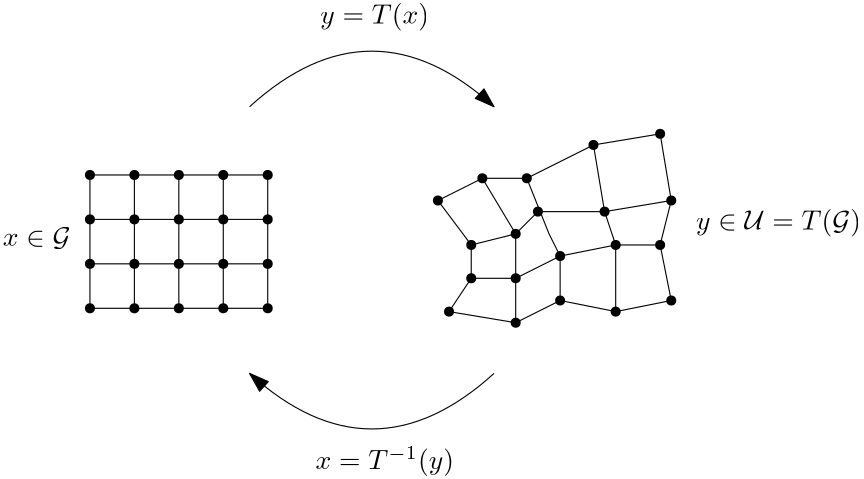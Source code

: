 <?xml version="1.0"?>
<!DOCTYPE ipe SYSTEM "ipe.dtd">
<ipe version="70206" creator="Ipe 7.2.7">
<info created="D:20180921115129" modified="D:20180921115129"/>
<ipestyle name="basic">
<symbol name="arrow/arc(spx)">
<path stroke="sym-stroke" fill="sym-stroke" pen="sym-pen">
0 0 m
-1 0.333 l
-1 -0.333 l
h
</path>
</symbol>
<symbol name="arrow/farc(spx)">
<path stroke="sym-stroke" fill="white" pen="sym-pen">
0 0 m
-1 0.333 l
-1 -0.333 l
h
</path>
</symbol>
<symbol name="arrow/ptarc(spx)">
<path stroke="sym-stroke" fill="sym-stroke" pen="sym-pen">
0 0 m
-1 0.333 l
-0.8 0 l
-1 -0.333 l
h
</path>
</symbol>
<symbol name="arrow/fptarc(spx)">
<path stroke="sym-stroke" fill="white" pen="sym-pen">
0 0 m
-1 0.333 l
-0.8 0 l
-1 -0.333 l
h
</path>
</symbol>
<symbol name="mark/circle(sx)" transformations="translations">
<path fill="sym-stroke">
0.6 0 0 0.6 0 0 e
0.4 0 0 0.4 0 0 e
</path>
</symbol>
<symbol name="mark/disk(sx)" transformations="translations">
<path fill="sym-stroke">
0.6 0 0 0.6 0 0 e
</path>
</symbol>
<symbol name="mark/fdisk(sfx)" transformations="translations">
<group>
<path fill="sym-fill">
0.5 0 0 0.5 0 0 e
</path>
<path fill="sym-stroke" fillrule="eofill">
0.6 0 0 0.6 0 0 e
0.4 0 0 0.4 0 0 e
</path>
</group>
</symbol>
<symbol name="mark/box(sx)" transformations="translations">
<path fill="sym-stroke" fillrule="eofill">
-0.6 -0.6 m
0.6 -0.6 l
0.6 0.6 l
-0.6 0.6 l
h
-0.4 -0.4 m
0.4 -0.4 l
0.4 0.4 l
-0.4 0.4 l
h
</path>
</symbol>
<symbol name="mark/square(sx)" transformations="translations">
<path fill="sym-stroke">
-0.6 -0.6 m
0.6 -0.6 l
0.6 0.6 l
-0.6 0.6 l
h
</path>
</symbol>
<symbol name="mark/fsquare(sfx)" transformations="translations">
<group>
<path fill="sym-fill">
-0.5 -0.5 m
0.5 -0.5 l
0.5 0.5 l
-0.5 0.5 l
h
</path>
<path fill="sym-stroke" fillrule="eofill">
-0.6 -0.6 m
0.6 -0.6 l
0.6 0.6 l
-0.6 0.6 l
h
-0.4 -0.4 m
0.4 -0.4 l
0.4 0.4 l
-0.4 0.4 l
h
</path>
</group>
</symbol>
<symbol name="mark/cross(sx)" transformations="translations">
<group>
<path fill="sym-stroke">
-0.43 -0.57 m
0.57 0.43 l
0.43 0.57 l
-0.57 -0.43 l
h
</path>
<path fill="sym-stroke">
-0.43 0.57 m
0.57 -0.43 l
0.43 -0.57 l
-0.57 0.43 l
h
</path>
</group>
</symbol>
<symbol name="arrow/fnormal(spx)">
<path stroke="sym-stroke" fill="white" pen="sym-pen">
0 0 m
-1 0.333 l
-1 -0.333 l
h
</path>
</symbol>
<symbol name="arrow/pointed(spx)">
<path stroke="sym-stroke" fill="sym-stroke" pen="sym-pen">
0 0 m
-1 0.333 l
-0.8 0 l
-1 -0.333 l
h
</path>
</symbol>
<symbol name="arrow/fpointed(spx)">
<path stroke="sym-stroke" fill="white" pen="sym-pen">
0 0 m
-1 0.333 l
-0.8 0 l
-1 -0.333 l
h
</path>
</symbol>
<symbol name="arrow/linear(spx)">
<path stroke="sym-stroke" pen="sym-pen">
-1 0.333 m
0 0 l
-1 -0.333 l
</path>
</symbol>
<symbol name="arrow/fdouble(spx)">
<path stroke="sym-stroke" fill="white" pen="sym-pen">
0 0 m
-1 0.333 l
-1 -0.333 l
h
-1 0 m
-2 0.333 l
-2 -0.333 l
h
</path>
</symbol>
<symbol name="arrow/double(spx)">
<path stroke="sym-stroke" fill="sym-stroke" pen="sym-pen">
0 0 m
-1 0.333 l
-1 -0.333 l
h
-1 0 m
-2 0.333 l
-2 -0.333 l
h
</path>
</symbol>
<pen name="heavier" value="0.8"/>
<pen name="fat" value="1.2"/>
<pen name="ultrafat" value="2"/>
<symbolsize name="large" value="5"/>
<symbolsize name="small" value="2"/>
<symbolsize name="tiny" value="1.1"/>
<arrowsize name="large" value="10"/>
<arrowsize name="small" value="5"/>
<arrowsize name="tiny" value="3"/>
<color name="red" value="1 0 0"/>
<color name="green" value="0 1 0"/>
<color name="blue" value="0 0 1"/>
<color name="yellow" value="1 1 0"/>
<color name="orange" value="1 0.647 0"/>
<color name="gold" value="1 0.843 0"/>
<color name="purple" value="0.627 0.125 0.941"/>
<color name="gray" value="0.745"/>
<color name="brown" value="0.647 0.165 0.165"/>
<color name="navy" value="0 0 0.502"/>
<color name="pink" value="1 0.753 0.796"/>
<color name="seagreen" value="0.18 0.545 0.341"/>
<color name="turquoise" value="0.251 0.878 0.816"/>
<color name="violet" value="0.933 0.51 0.933"/>
<color name="darkblue" value="0 0 0.545"/>
<color name="darkcyan" value="0 0.545 0.545"/>
<color name="darkgray" value="0.663"/>
<color name="darkgreen" value="0 0.392 0"/>
<color name="darkmagenta" value="0.545 0 0.545"/>
<color name="darkorange" value="1 0.549 0"/>
<color name="darkred" value="0.545 0 0"/>
<color name="lightblue" value="0.678 0.847 0.902"/>
<color name="lightcyan" value="0.878 1 1"/>
<color name="lightgray" value="0.827"/>
<color name="lightgreen" value="0.565 0.933 0.565"/>
<color name="lightyellow" value="1 1 0.878"/>
<dashstyle name="dashed" value="[4] 0"/>
<dashstyle name="dotted" value="[1 3] 0"/>
<dashstyle name="dash dotted" value="[4 2 1 2] 0"/>
<dashstyle name="dash dot dotted" value="[4 2 1 2 1 2] 0"/>
<textsize name="large" value="\large"/>
<textsize name="Large" value="\Large"/>
<textsize name="LARGE" value="\LARGE"/>
<textsize name="huge" value="\huge"/>
<textsize name="Huge" value="\Huge"/>
<textsize name="small" value="\small"/>
<textsize name="footnote" value="\footnotesize"/>
<textsize name="tiny" value="\tiny"/>
<textstyle name="center" begin="\begin{center}" end="\end{center}"/>
<textstyle name="itemize" begin="\begin{itemize}" end="\end{itemize}"/>
<textstyle name="item" begin="\begin{itemize}\item{}" end="\end{itemize}"/>
<gridsize name="4 pts" value="4"/>
<gridsize name="8 pts (~3 mm)" value="8"/>
<gridsize name="16 pts (~6 mm)" value="16"/>
<gridsize name="32 pts (~12 mm)" value="32"/>
<gridsize name="10 pts (~3.5 mm)" value="10"/>
<gridsize name="20 pts (~7 mm)" value="20"/>
<gridsize name="14 pts (~5 mm)" value="14"/>
<gridsize name="28 pts (~10 mm)" value="28"/>
<gridsize name="56 pts (~20 mm)" value="56"/>
<anglesize name="90 deg" value="90"/>
<anglesize name="60 deg" value="60"/>
<anglesize name="45 deg" value="45"/>
<anglesize name="30 deg" value="30"/>
<anglesize name="22.5 deg" value="22.5"/>
<opacity name="10%" value="0.1"/>
<opacity name="30%" value="0.3"/>
<opacity name="50%" value="0.5"/>
<opacity name="75%" value="0.75"/>
<tiling name="falling" angle="-60" step="4" width="1"/>
<tiling name="rising" angle="30" step="4" width="1"/>
</ipestyle>
<page>
<layer name="alpha"/>
<view layers="alpha" active="alpha"/>
<path layer="alpha" matrix="1 0 0 1 2.53202 -0.563536" stroke="black">
128 736 m
128 688 l
192 688 l
192 736 l
128 736 l
</path>
<path matrix="1 0 0 1 2.53202 -0.563536" stroke="black">
144 736 m
144 688 l
</path>
<path matrix="1 0 0 1 2.53202 -0.563536" stroke="black">
160 736 m
160 688 l
</path>
<path matrix="1 0 0 1 2.53202 -0.563536" stroke="black">
176 736 m
176 688 l
</path>
<path matrix="1 0 0 1 2.53202 -0.563536" stroke="black">
128 720 m
192 720 l
</path>
<path matrix="1 0 0 1 2.53202 -0.563536" stroke="black">
192 704 m
128 704 l
</path>
<path matrix="1 0 0 1 -4.19925 2.23856" stroke="black">
260 724 m
276 732 l
292 732 l
316 744 l
340 748 l
344 724 l
340 708 l
344 688 l
324 684 l
304 688 l
288 680 l
264 684 l
272 696 l
272 708 l
260 724 l
</path>
<path matrix="1 0 0 1 -4.19925 2.23856" stroke="black">
276 732 m
288 712 l
288 696 l
288 680 l
</path>
<path matrix="1 0 0 1 -4.19925 2.23856" stroke="black">
292 732 m
300 712 l
304 704 l
304 688 l
</path>
<path matrix="1 0 0 1 -4.19925 2.23856" stroke="black">
316 744 m
320 720 l
324 708 l
324 684 l
</path>
<path matrix="1 0 0 1 -4.19925 2.23856" stroke="black">
272 708 m
288 712 l
296 720 l
320 720 l
344 724 l
</path>
<path matrix="1 0 0 1 -4.19925 2.23856" stroke="black">
272 696 m
288 696 l
304 704 l
324 708 l
340 708 l
</path>
<use matrix="1 0 0 1 2.53202 -0.563536" name="mark/disk(sx)" pos="128 736" size="normal" stroke="black"/>
<use matrix="1 0 0 1 2.53202 -0.563536" name="mark/disk(sx)" pos="144 736" size="normal" stroke="black"/>
<use matrix="1 0 0 1 2.53202 -0.563536" name="mark/disk(sx)" pos="160 736" size="normal" stroke="black"/>
<use matrix="1 0 0 1 2.53202 -0.563536" name="mark/disk(sx)" pos="176 736" size="normal" stroke="black"/>
<use matrix="1 0 0 1 2.53202 -0.563536" name="mark/disk(sx)" pos="192 736" size="normal" stroke="black"/>
<use matrix="1 0 0 1 2.53202 -0.563536" name="mark/disk(sx)" pos="192 720" size="normal" stroke="black"/>
<use matrix="1 0 0 1 2.53202 -0.563536" name="mark/disk(sx)" pos="176 720" size="normal" stroke="black"/>
<use matrix="1 0 0 1 2.53202 -0.563536" name="mark/disk(sx)" pos="176 704" size="normal" stroke="black"/>
<use matrix="1 0 0 1 2.53202 -0.563536" name="mark/disk(sx)" pos="192 704" size="normal" stroke="black"/>
<use matrix="1 0 0 1 2.53202 -0.563536" name="mark/disk(sx)" pos="192 688" size="normal" stroke="black"/>
<use matrix="1 0 0 1 2.53202 -0.563536" name="mark/disk(sx)" pos="176 688" size="normal" stroke="black"/>
<use matrix="1 0 0 1 2.53202 -0.563536" name="mark/disk(sx)" pos="160 688" size="normal" stroke="black"/>
<use matrix="1 0 0 1 2.53202 -0.563536" name="mark/disk(sx)" pos="160 704" size="normal" stroke="black"/>
<use matrix="1 0 0 1 2.53202 -0.563536" name="mark/disk(sx)" pos="160 720" size="normal" stroke="black"/>
<use matrix="1 0 0 1 2.53202 -0.563536" name="mark/disk(sx)" pos="144 720" size="normal" stroke="black"/>
<use matrix="1 0 0 1 2.53202 -0.563536" name="mark/disk(sx)" pos="144 704" size="normal" stroke="black"/>
<use matrix="1 0 0 1 2.53202 -0.563536" name="mark/disk(sx)" pos="128 720" size="normal" stroke="black"/>
<use matrix="1 0 0 1 2.53202 -0.563536" name="mark/disk(sx)" pos="128 704" size="normal" stroke="black"/>
<use matrix="1 0 0 1 2.53202 -0.563536" name="mark/disk(sx)" pos="128 688" size="normal" stroke="black"/>
<use matrix="1 0 0 1 2.53202 -0.563536" name="mark/disk(sx)" pos="144 688" size="normal" stroke="black"/>
<use matrix="1 0 0 1 -4.19925 2.23856" name="mark/disk(sx)" pos="260 724" size="normal" stroke="black"/>
<use matrix="1 0 0 1 -4.19925 2.23856" name="mark/disk(sx)" pos="272 708" size="normal" stroke="black"/>
<use matrix="1 0 0 1 -4.19925 2.23856" name="mark/disk(sx)" pos="272 696" size="normal" stroke="black"/>
<use matrix="1 0 0 1 -4.19925 2.23856" name="mark/disk(sx)" pos="264 684" size="normal" stroke="black"/>
<use matrix="1 0 0 1 -4.19925 2.23856" name="mark/disk(sx)" pos="288 680" size="normal" stroke="black"/>
<use matrix="1 0 0 1 -4.19925 2.23856" name="mark/disk(sx)" pos="288 696" size="normal" stroke="black"/>
<use matrix="1 0 0 1 -4.19925 2.23856" name="mark/disk(sx)" pos="288 712" size="normal" stroke="black"/>
<use matrix="1 0 0 1 -4.19925 2.23856" name="mark/disk(sx)" pos="276 732" size="normal" stroke="black"/>
<use matrix="1 0 0 1 -4.19925 2.23856" name="mark/disk(sx)" pos="292 732" size="normal" stroke="black"/>
<use matrix="1 0 0 1 -4.19925 2.23856" name="mark/disk(sx)" pos="296 720" size="normal" stroke="black"/>
<use matrix="1 0 0 1 -4.19925 2.23856" name="mark/disk(sx)" pos="304 704" size="normal" stroke="black"/>
<use matrix="1 0 0 1 -4.19925 2.23856" name="mark/disk(sx)" pos="304 688" size="normal" stroke="black"/>
<use matrix="1 0 0 1 -4.19925 2.23856" name="mark/disk(sx)" pos="324 684" size="normal" stroke="black"/>
<use matrix="1 0 0 1 -4.19925 2.23856" name="mark/disk(sx)" pos="324 708" size="normal" stroke="black"/>
<use matrix="1 0 0 1 -4.19925 2.23856" name="mark/disk(sx)" pos="320 720" size="normal" stroke="black"/>
<use matrix="1 0 0 1 -4.19925 2.23856" name="mark/disk(sx)" pos="316 744" size="normal" stroke="black"/>
<use matrix="1 0 0 1 -4.19925 2.23856" name="mark/disk(sx)" pos="340 748" size="normal" stroke="black"/>
<use matrix="1 0 0 1 -4.19925 2.23856" name="mark/disk(sx)" pos="344 724" size="normal" stroke="black"/>
<use matrix="1 0 0 1 -4.19925 2.23856" name="mark/disk(sx)" pos="340 708" size="normal" stroke="black"/>
<use matrix="1 0 0 1 -4.19925 2.23856" name="mark/disk(sx)" pos="344 688" size="normal" stroke="black"/>
<path stroke="black" rarrow="normal/normal">
188 664 m
232 624
276 664 c
</path>
<path stroke="black" arrow="normal/normal">
188 760 m
232 800
276 760 c
</path>
<text matrix="1 0 0 1 -10.5743 -10.0523" transformations="translations" pos="224 800" stroke="black" type="label" width="39.174" height="7.473" depth="2.49" valign="baseline" style="math">y = T(x)</text>
<text matrix="1 0 0 1 -7.97001 1.32704" transformations="translations" pos="219.732 628.22" stroke="black" type="label" width="49.87" height="8.11" depth="2.49" valign="baseline" style="math">x = T^{-1}(y)</text>
<text matrix="1 0 0 1 -1.3556 -13.5716" transformations="translations" pos="100.509 723.523" stroke="black" type="label" width="24.388" height="6.816" depth="0.96" valign="baseline" style="math">x \in \mathcal{G}</text>
<text matrix="1 0 0 1 -13.795 1.46987" transformations="translations" pos="362.527 714.327" stroke="black" type="label" width="59.398" height="7.473" depth="2.49" valign="baseline" style="math">y \in \mathcal{U} = T(\mathcal{G})</text>
</page>
</ipe>
